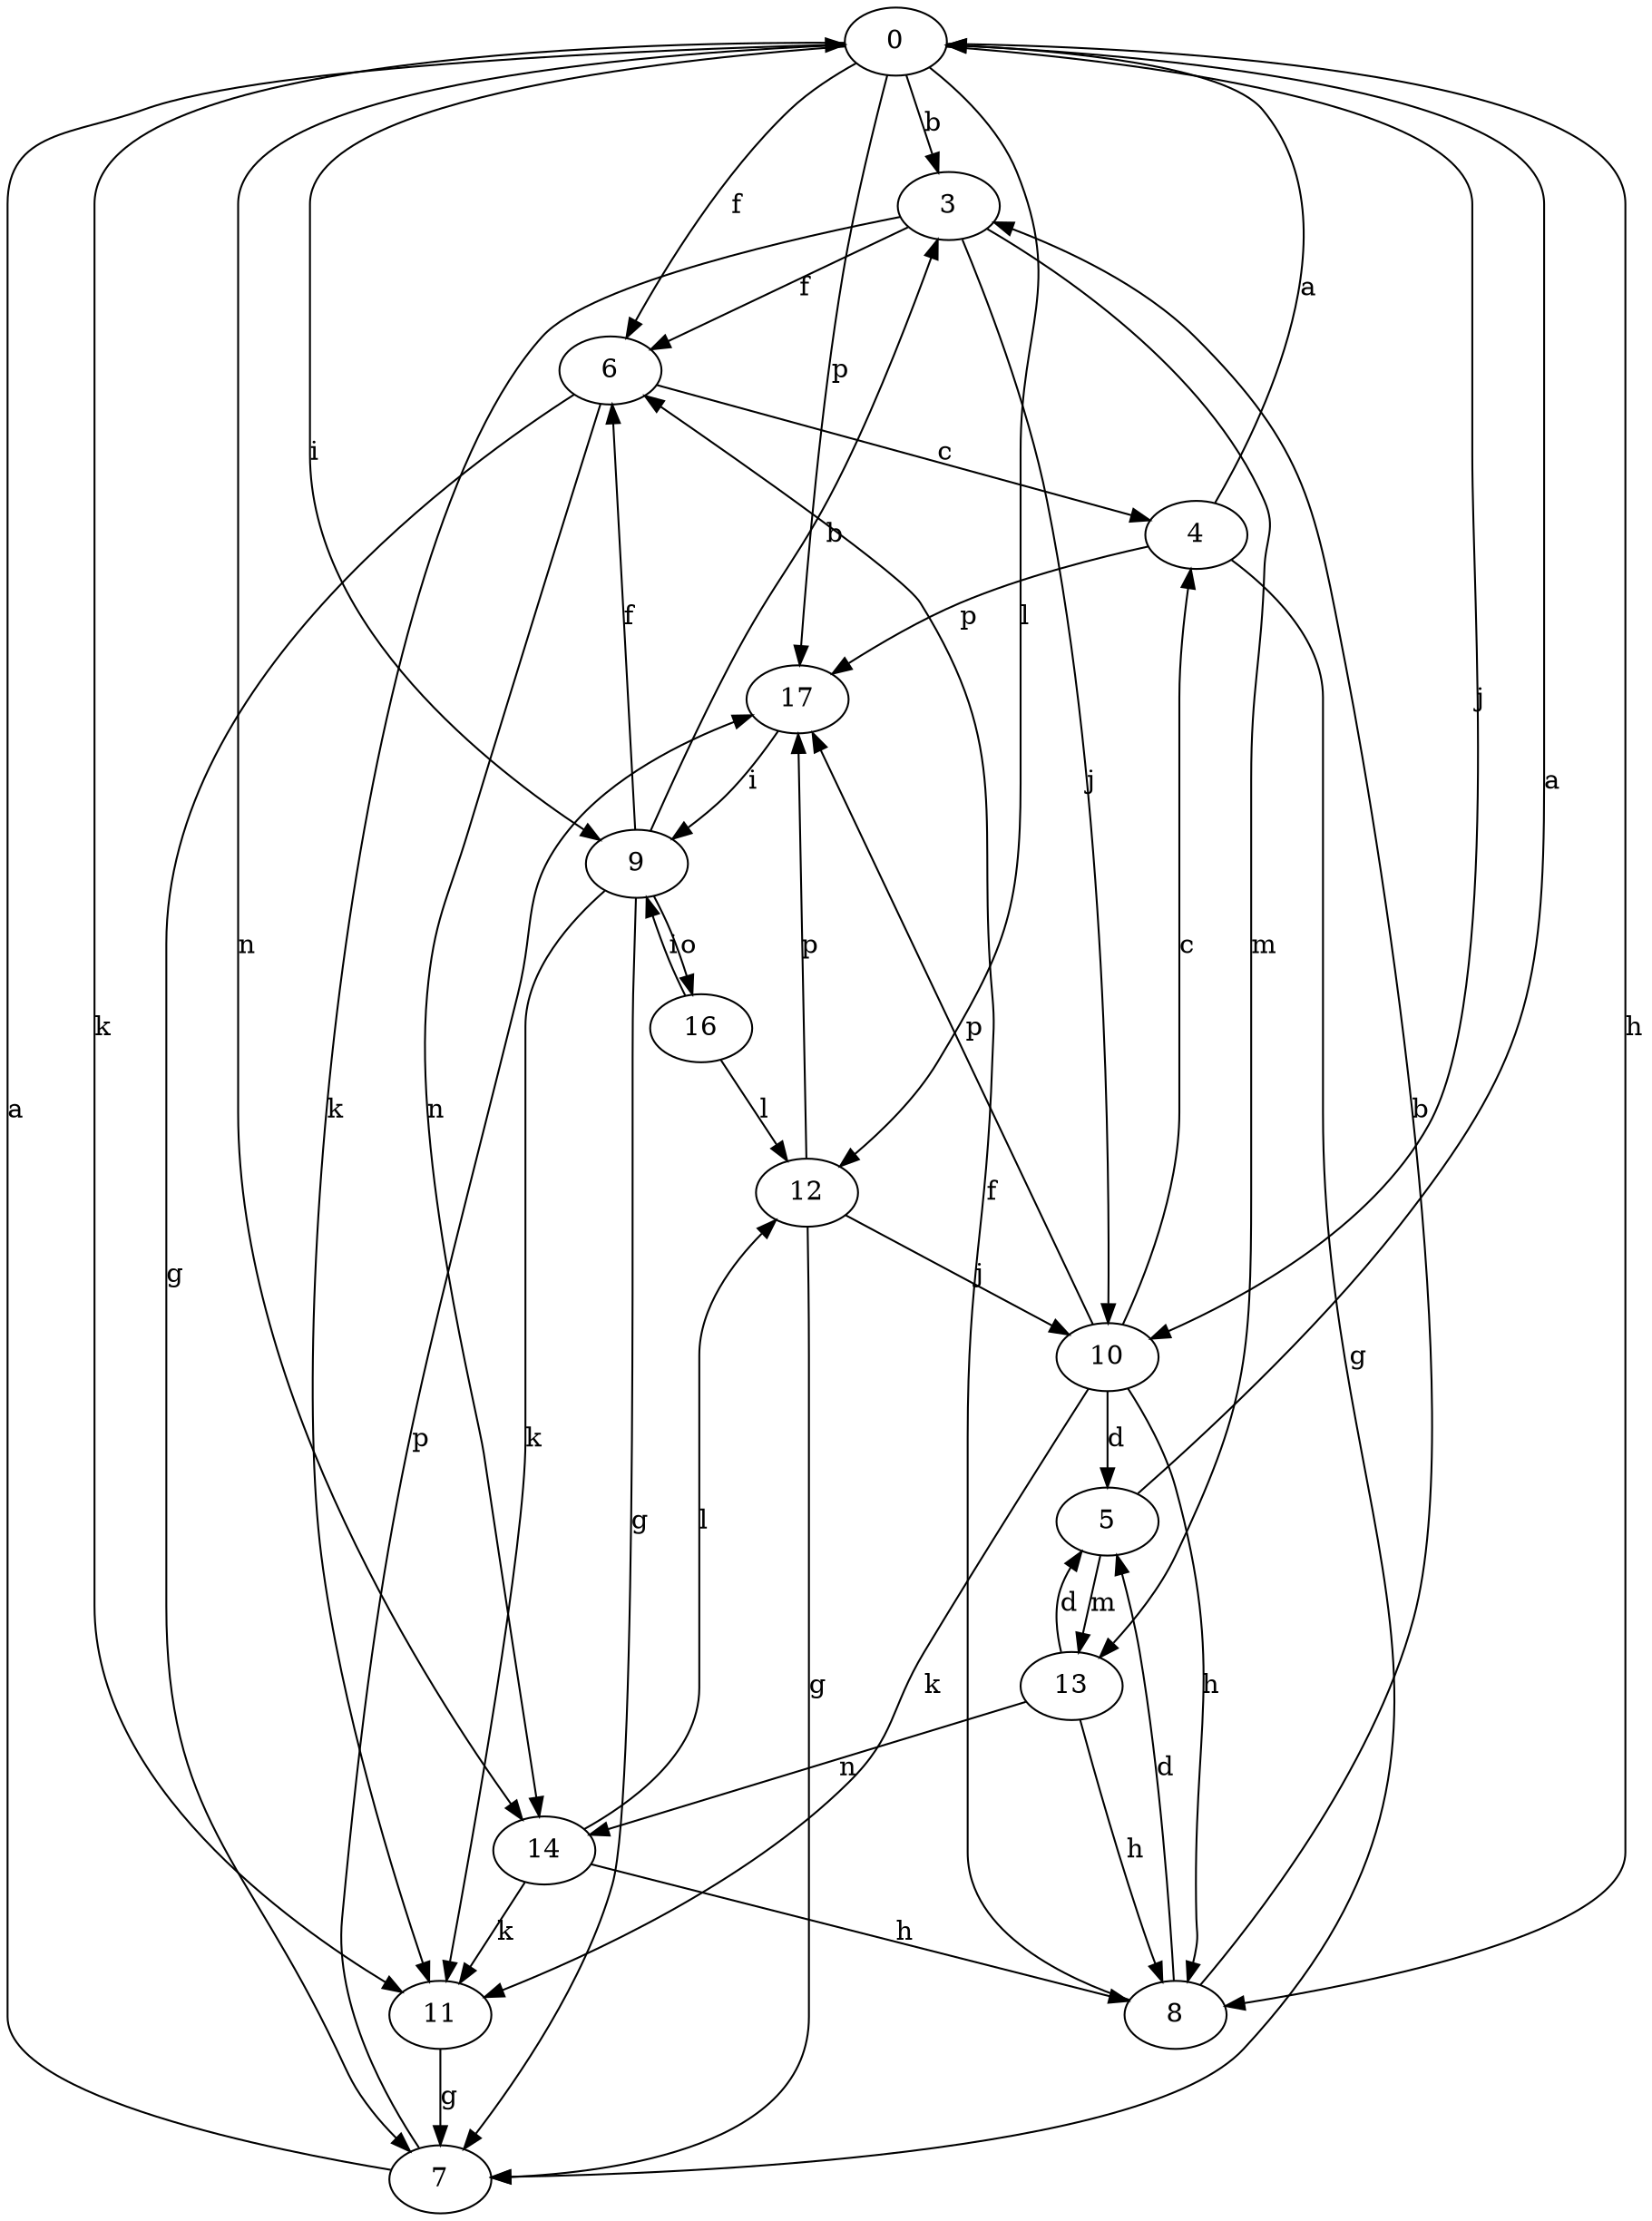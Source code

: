 strict digraph  {
0;
3;
4;
5;
6;
7;
8;
9;
10;
11;
12;
13;
14;
16;
17;
0 -> 3  [label=b];
0 -> 6  [label=f];
0 -> 8  [label=h];
0 -> 9  [label=i];
0 -> 10  [label=j];
0 -> 11  [label=k];
0 -> 12  [label=l];
0 -> 14  [label=n];
0 -> 17  [label=p];
3 -> 6  [label=f];
3 -> 10  [label=j];
3 -> 11  [label=k];
3 -> 13  [label=m];
4 -> 0  [label=a];
4 -> 7  [label=g];
4 -> 17  [label=p];
5 -> 0  [label=a];
5 -> 13  [label=m];
6 -> 4  [label=c];
6 -> 7  [label=g];
6 -> 14  [label=n];
7 -> 0  [label=a];
7 -> 17  [label=p];
8 -> 3  [label=b];
8 -> 5  [label=d];
8 -> 6  [label=f];
9 -> 3  [label=b];
9 -> 6  [label=f];
9 -> 7  [label=g];
9 -> 11  [label=k];
9 -> 16  [label=o];
10 -> 4  [label=c];
10 -> 5  [label=d];
10 -> 8  [label=h];
10 -> 11  [label=k];
10 -> 17  [label=p];
11 -> 7  [label=g];
12 -> 7  [label=g];
12 -> 10  [label=j];
12 -> 17  [label=p];
13 -> 5  [label=d];
13 -> 8  [label=h];
13 -> 14  [label=n];
14 -> 8  [label=h];
14 -> 11  [label=k];
14 -> 12  [label=l];
16 -> 9  [label=i];
16 -> 12  [label=l];
17 -> 9  [label=i];
}
